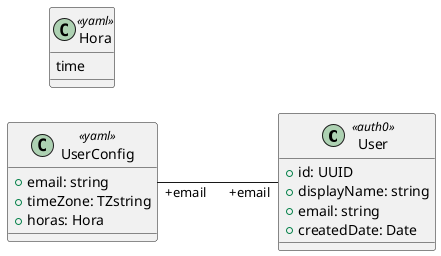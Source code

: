 @startuml domain model
left to right direction

class User << auth0 >> {
    +id: UUID
    +displayName: string
    +email: string
    +createdDate: Date
}

class UserConfig << yaml >> {
    +email: string
    +timeZone: TZstring
    +horas: Hora
}
UserConfig "+email" --- "+email" User

class Hora << yaml >> {
    time
}

@enduml